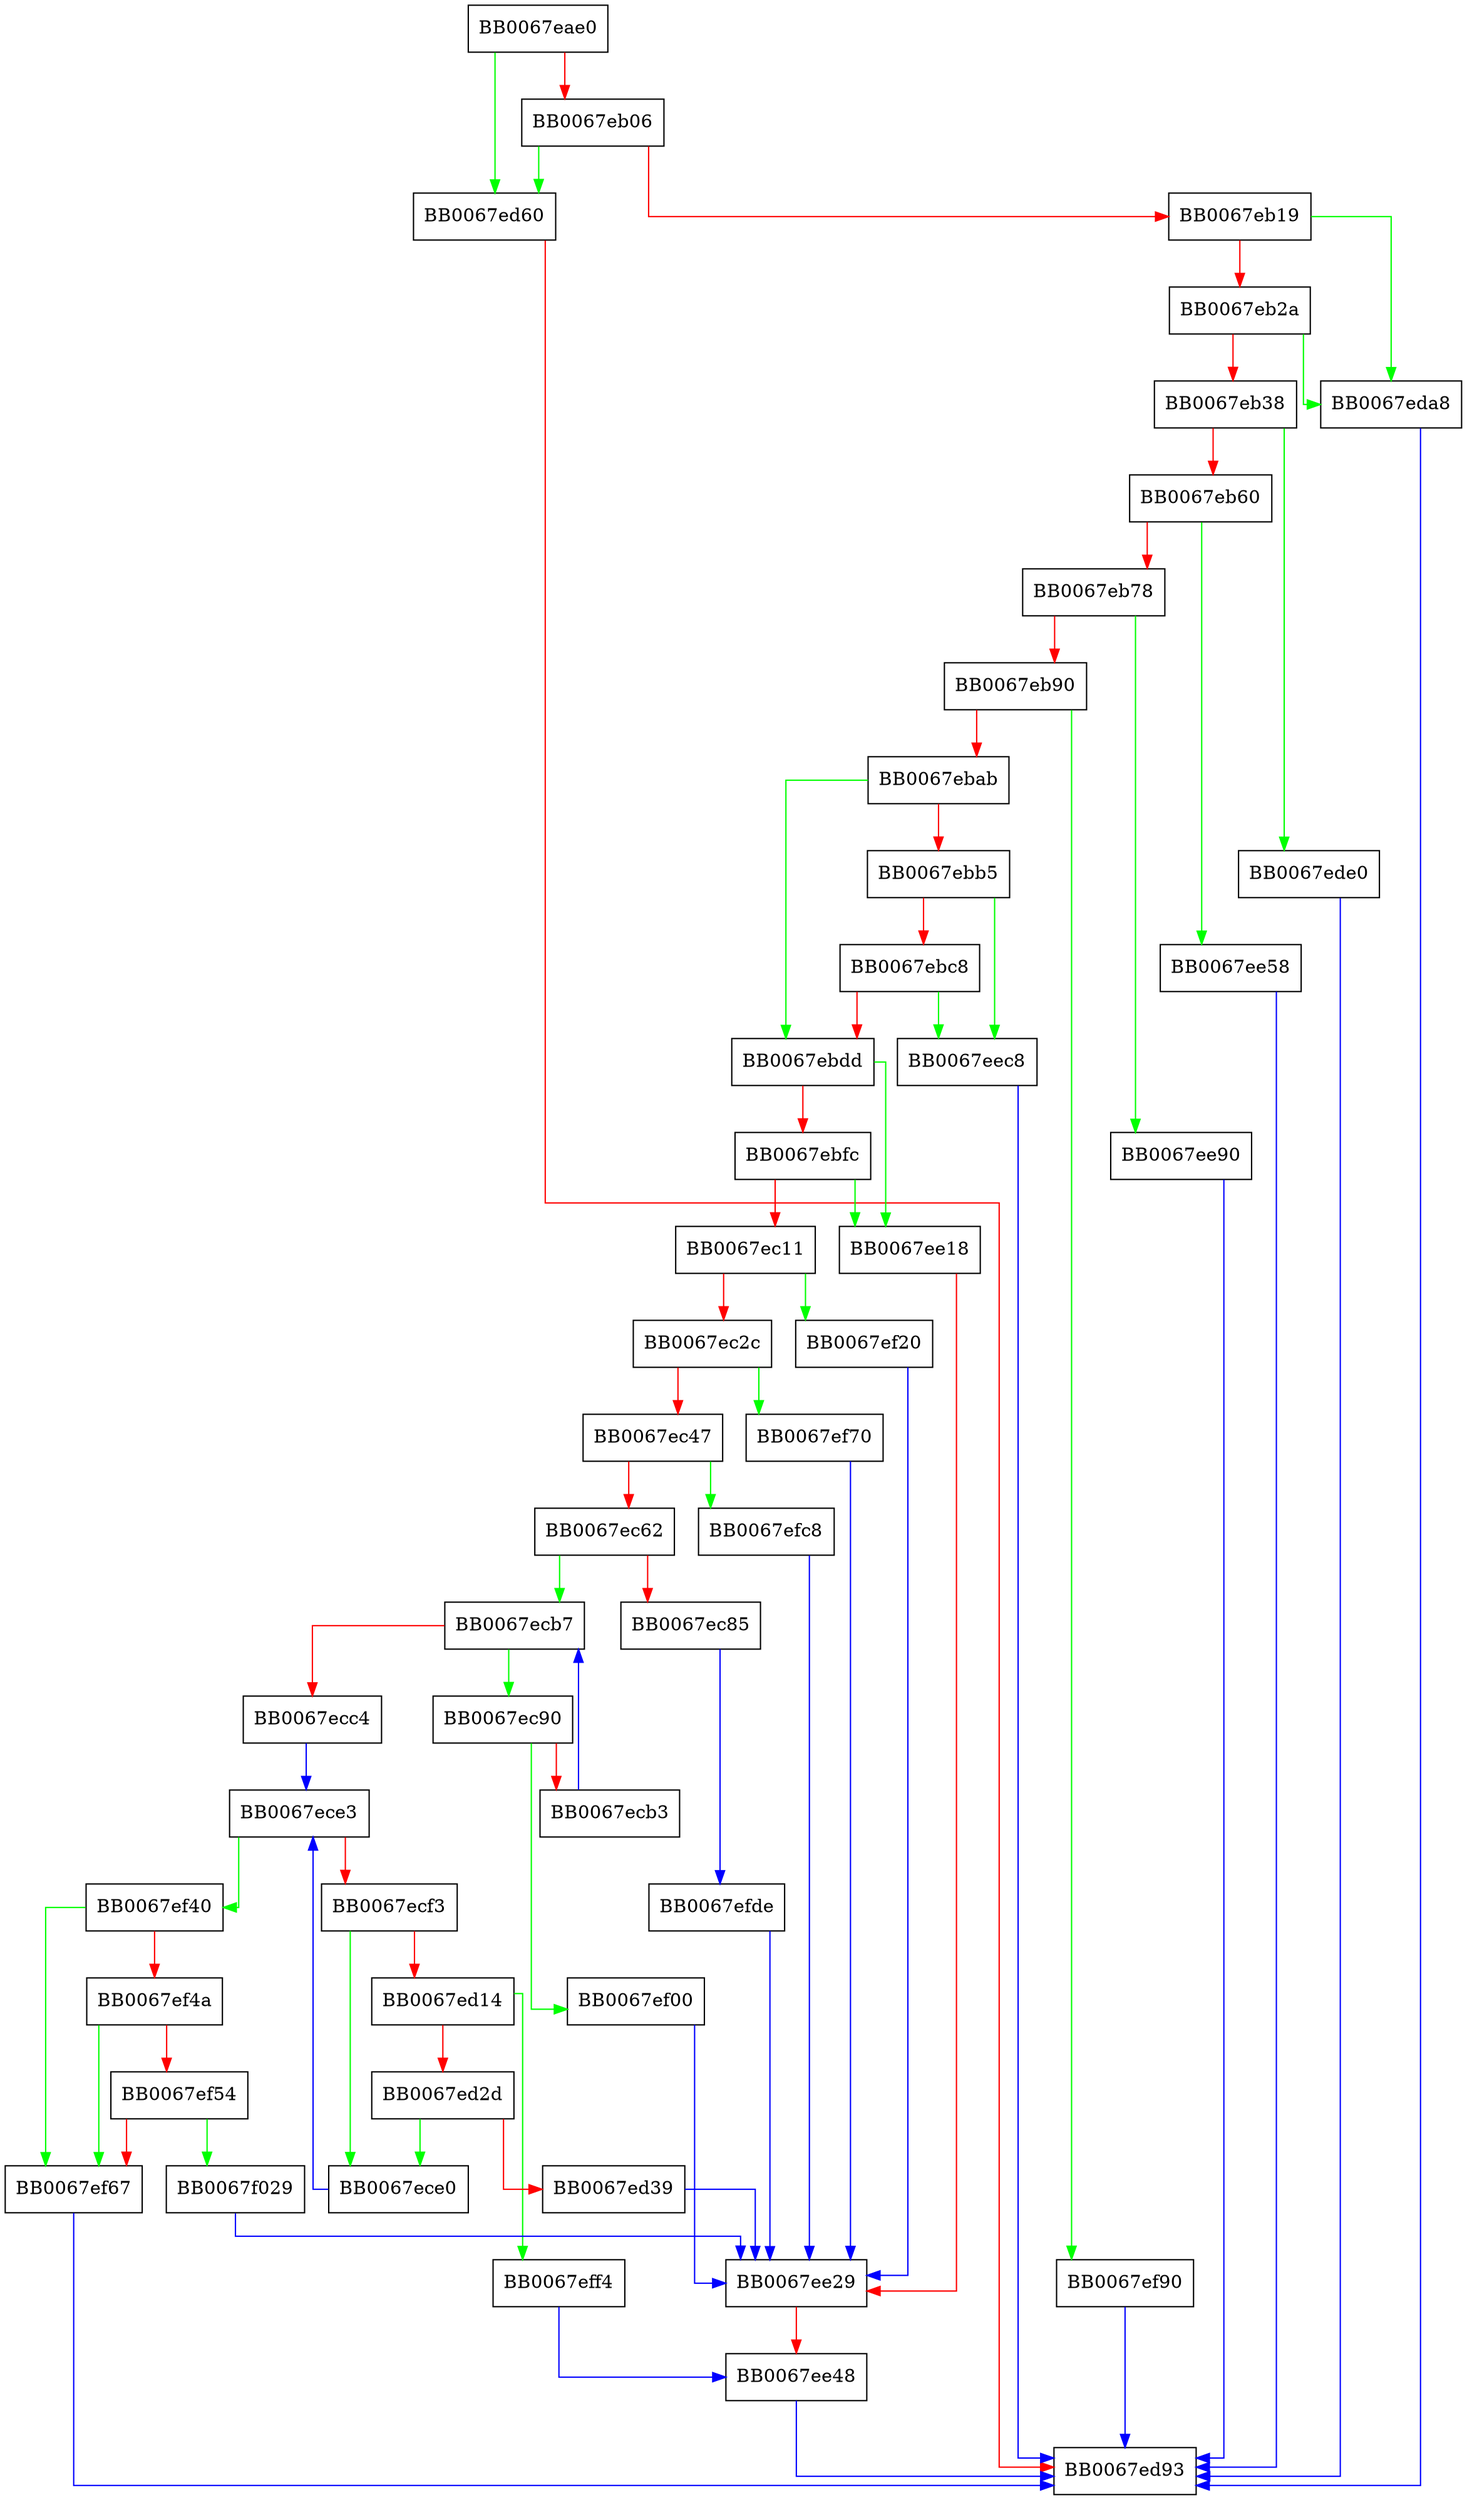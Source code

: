 digraph X509_CRL_diff {
  node [shape="box"];
  graph [splines=ortho];
  BB0067eae0 -> BB0067ed60 [color="green"];
  BB0067eae0 -> BB0067eb06 [color="red"];
  BB0067eb06 -> BB0067ed60 [color="green"];
  BB0067eb06 -> BB0067eb19 [color="red"];
  BB0067eb19 -> BB0067eda8 [color="green"];
  BB0067eb19 -> BB0067eb2a [color="red"];
  BB0067eb2a -> BB0067eda8 [color="green"];
  BB0067eb2a -> BB0067eb38 [color="red"];
  BB0067eb38 -> BB0067ede0 [color="green"];
  BB0067eb38 -> BB0067eb60 [color="red"];
  BB0067eb60 -> BB0067ee58 [color="green"];
  BB0067eb60 -> BB0067eb78 [color="red"];
  BB0067eb78 -> BB0067ee90 [color="green"];
  BB0067eb78 -> BB0067eb90 [color="red"];
  BB0067eb90 -> BB0067ef90 [color="green"];
  BB0067eb90 -> BB0067ebab [color="red"];
  BB0067ebab -> BB0067ebdd [color="green"];
  BB0067ebab -> BB0067ebb5 [color="red"];
  BB0067ebb5 -> BB0067eec8 [color="green"];
  BB0067ebb5 -> BB0067ebc8 [color="red"];
  BB0067ebc8 -> BB0067eec8 [color="green"];
  BB0067ebc8 -> BB0067ebdd [color="red"];
  BB0067ebdd -> BB0067ee18 [color="green"];
  BB0067ebdd -> BB0067ebfc [color="red"];
  BB0067ebfc -> BB0067ee18 [color="green"];
  BB0067ebfc -> BB0067ec11 [color="red"];
  BB0067ec11 -> BB0067ef20 [color="green"];
  BB0067ec11 -> BB0067ec2c [color="red"];
  BB0067ec2c -> BB0067ef70 [color="green"];
  BB0067ec2c -> BB0067ec47 [color="red"];
  BB0067ec47 -> BB0067efc8 [color="green"];
  BB0067ec47 -> BB0067ec62 [color="red"];
  BB0067ec62 -> BB0067ecb7 [color="green"];
  BB0067ec62 -> BB0067ec85 [color="red"];
  BB0067ec85 -> BB0067efde [color="blue"];
  BB0067ec90 -> BB0067ef00 [color="green"];
  BB0067ec90 -> BB0067ecb3 [color="red"];
  BB0067ecb3 -> BB0067ecb7 [color="blue"];
  BB0067ecb7 -> BB0067ec90 [color="green"];
  BB0067ecb7 -> BB0067ecc4 [color="red"];
  BB0067ecc4 -> BB0067ece3 [color="blue"];
  BB0067ece0 -> BB0067ece3 [color="blue"];
  BB0067ece3 -> BB0067ef40 [color="green"];
  BB0067ece3 -> BB0067ecf3 [color="red"];
  BB0067ecf3 -> BB0067ece0 [color="green"];
  BB0067ecf3 -> BB0067ed14 [color="red"];
  BB0067ed14 -> BB0067eff4 [color="green"];
  BB0067ed14 -> BB0067ed2d [color="red"];
  BB0067ed2d -> BB0067ece0 [color="green"];
  BB0067ed2d -> BB0067ed39 [color="red"];
  BB0067ed39 -> BB0067ee29 [color="blue"];
  BB0067ed60 -> BB0067ed93 [color="red"];
  BB0067eda8 -> BB0067ed93 [color="blue"];
  BB0067ede0 -> BB0067ed93 [color="blue"];
  BB0067ee18 -> BB0067ee29 [color="red"];
  BB0067ee29 -> BB0067ee48 [color="red"];
  BB0067ee48 -> BB0067ed93 [color="blue"];
  BB0067ee58 -> BB0067ed93 [color="blue"];
  BB0067ee90 -> BB0067ed93 [color="blue"];
  BB0067eec8 -> BB0067ed93 [color="blue"];
  BB0067ef00 -> BB0067ee29 [color="blue"];
  BB0067ef20 -> BB0067ee29 [color="blue"];
  BB0067ef40 -> BB0067ef67 [color="green"];
  BB0067ef40 -> BB0067ef4a [color="red"];
  BB0067ef4a -> BB0067ef67 [color="green"];
  BB0067ef4a -> BB0067ef54 [color="red"];
  BB0067ef54 -> BB0067f029 [color="green"];
  BB0067ef54 -> BB0067ef67 [color="red"];
  BB0067ef67 -> BB0067ed93 [color="blue"];
  BB0067ef70 -> BB0067ee29 [color="blue"];
  BB0067ef90 -> BB0067ed93 [color="blue"];
  BB0067efc8 -> BB0067ee29 [color="blue"];
  BB0067efde -> BB0067ee29 [color="blue"];
  BB0067eff4 -> BB0067ee48 [color="blue"];
  BB0067f029 -> BB0067ee29 [color="blue"];
}